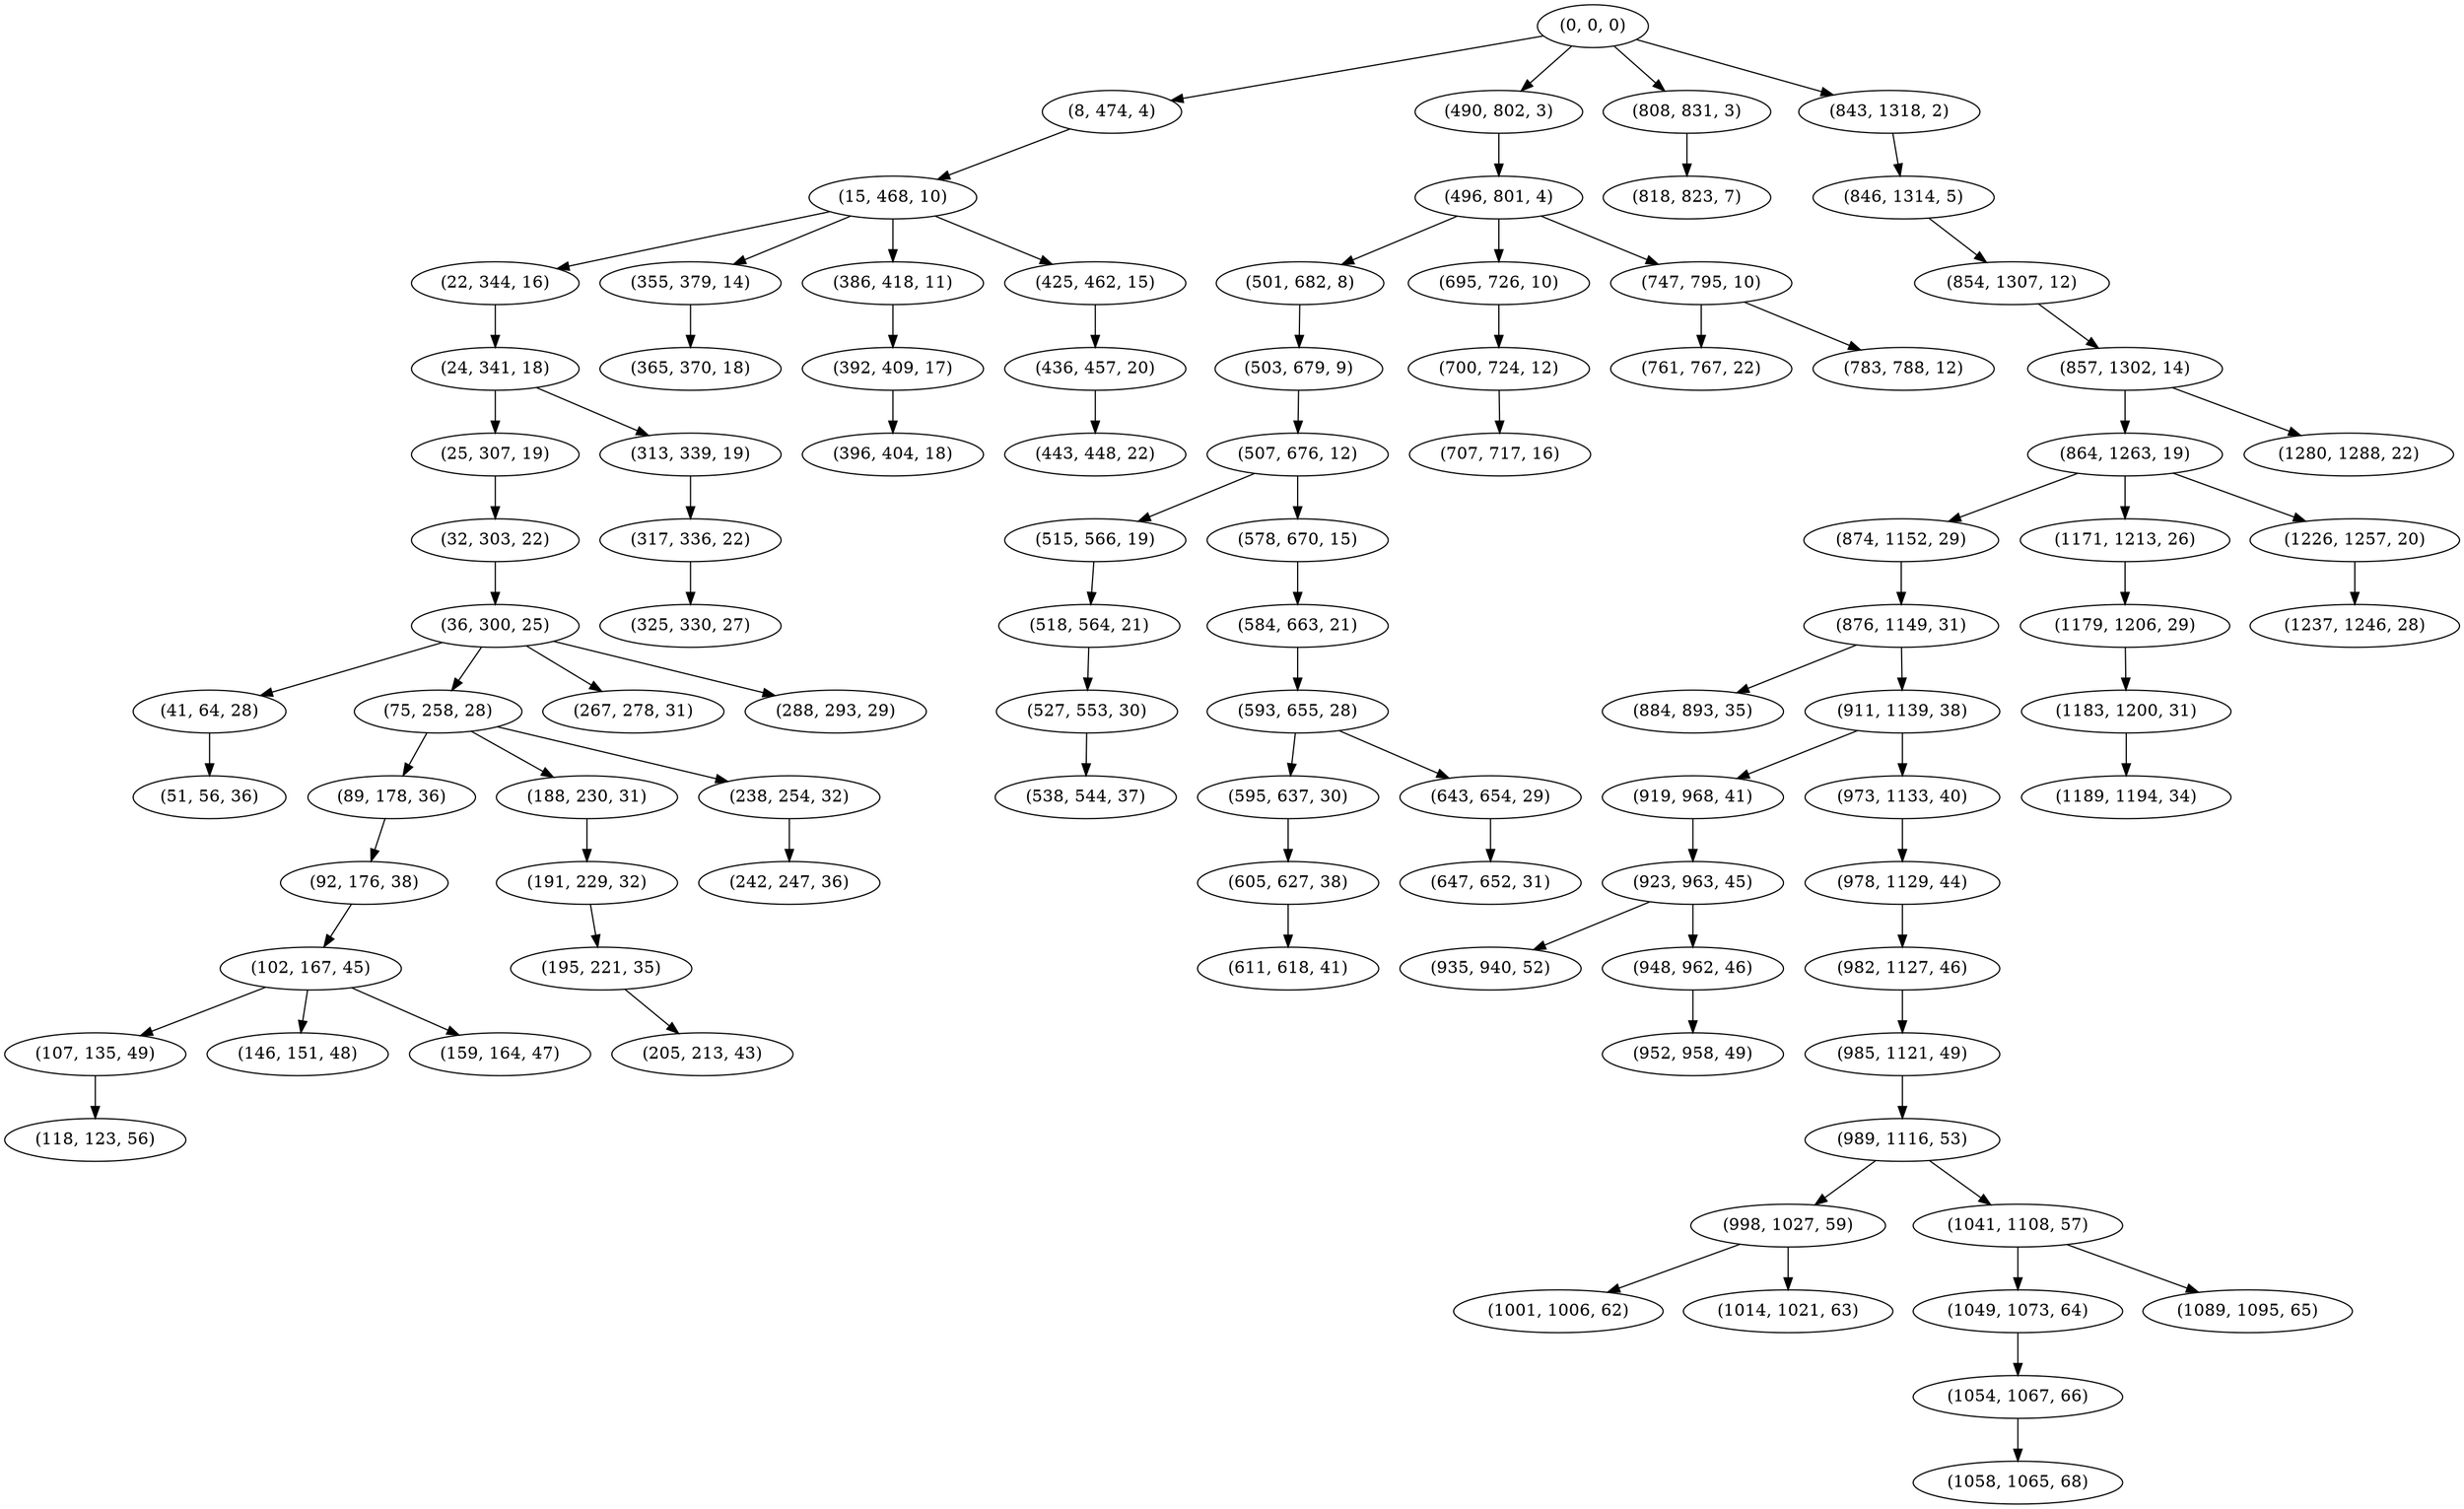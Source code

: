 digraph tree {
    "(0, 0, 0)";
    "(8, 474, 4)";
    "(15, 468, 10)";
    "(22, 344, 16)";
    "(24, 341, 18)";
    "(25, 307, 19)";
    "(32, 303, 22)";
    "(36, 300, 25)";
    "(41, 64, 28)";
    "(51, 56, 36)";
    "(75, 258, 28)";
    "(89, 178, 36)";
    "(92, 176, 38)";
    "(102, 167, 45)";
    "(107, 135, 49)";
    "(118, 123, 56)";
    "(146, 151, 48)";
    "(159, 164, 47)";
    "(188, 230, 31)";
    "(191, 229, 32)";
    "(195, 221, 35)";
    "(205, 213, 43)";
    "(238, 254, 32)";
    "(242, 247, 36)";
    "(267, 278, 31)";
    "(288, 293, 29)";
    "(313, 339, 19)";
    "(317, 336, 22)";
    "(325, 330, 27)";
    "(355, 379, 14)";
    "(365, 370, 18)";
    "(386, 418, 11)";
    "(392, 409, 17)";
    "(396, 404, 18)";
    "(425, 462, 15)";
    "(436, 457, 20)";
    "(443, 448, 22)";
    "(490, 802, 3)";
    "(496, 801, 4)";
    "(501, 682, 8)";
    "(503, 679, 9)";
    "(507, 676, 12)";
    "(515, 566, 19)";
    "(518, 564, 21)";
    "(527, 553, 30)";
    "(538, 544, 37)";
    "(578, 670, 15)";
    "(584, 663, 21)";
    "(593, 655, 28)";
    "(595, 637, 30)";
    "(605, 627, 38)";
    "(611, 618, 41)";
    "(643, 654, 29)";
    "(647, 652, 31)";
    "(695, 726, 10)";
    "(700, 724, 12)";
    "(707, 717, 16)";
    "(747, 795, 10)";
    "(761, 767, 22)";
    "(783, 788, 12)";
    "(808, 831, 3)";
    "(818, 823, 7)";
    "(843, 1318, 2)";
    "(846, 1314, 5)";
    "(854, 1307, 12)";
    "(857, 1302, 14)";
    "(864, 1263, 19)";
    "(874, 1152, 29)";
    "(876, 1149, 31)";
    "(884, 893, 35)";
    "(911, 1139, 38)";
    "(919, 968, 41)";
    "(923, 963, 45)";
    "(935, 940, 52)";
    "(948, 962, 46)";
    "(952, 958, 49)";
    "(973, 1133, 40)";
    "(978, 1129, 44)";
    "(982, 1127, 46)";
    "(985, 1121, 49)";
    "(989, 1116, 53)";
    "(998, 1027, 59)";
    "(1001, 1006, 62)";
    "(1014, 1021, 63)";
    "(1041, 1108, 57)";
    "(1049, 1073, 64)";
    "(1054, 1067, 66)";
    "(1058, 1065, 68)";
    "(1089, 1095, 65)";
    "(1171, 1213, 26)";
    "(1179, 1206, 29)";
    "(1183, 1200, 31)";
    "(1189, 1194, 34)";
    "(1226, 1257, 20)";
    "(1237, 1246, 28)";
    "(1280, 1288, 22)";
    "(0, 0, 0)" -> "(8, 474, 4)";
    "(0, 0, 0)" -> "(490, 802, 3)";
    "(0, 0, 0)" -> "(808, 831, 3)";
    "(0, 0, 0)" -> "(843, 1318, 2)";
    "(8, 474, 4)" -> "(15, 468, 10)";
    "(15, 468, 10)" -> "(22, 344, 16)";
    "(15, 468, 10)" -> "(355, 379, 14)";
    "(15, 468, 10)" -> "(386, 418, 11)";
    "(15, 468, 10)" -> "(425, 462, 15)";
    "(22, 344, 16)" -> "(24, 341, 18)";
    "(24, 341, 18)" -> "(25, 307, 19)";
    "(24, 341, 18)" -> "(313, 339, 19)";
    "(25, 307, 19)" -> "(32, 303, 22)";
    "(32, 303, 22)" -> "(36, 300, 25)";
    "(36, 300, 25)" -> "(41, 64, 28)";
    "(36, 300, 25)" -> "(75, 258, 28)";
    "(36, 300, 25)" -> "(267, 278, 31)";
    "(36, 300, 25)" -> "(288, 293, 29)";
    "(41, 64, 28)" -> "(51, 56, 36)";
    "(75, 258, 28)" -> "(89, 178, 36)";
    "(75, 258, 28)" -> "(188, 230, 31)";
    "(75, 258, 28)" -> "(238, 254, 32)";
    "(89, 178, 36)" -> "(92, 176, 38)";
    "(92, 176, 38)" -> "(102, 167, 45)";
    "(102, 167, 45)" -> "(107, 135, 49)";
    "(102, 167, 45)" -> "(146, 151, 48)";
    "(102, 167, 45)" -> "(159, 164, 47)";
    "(107, 135, 49)" -> "(118, 123, 56)";
    "(188, 230, 31)" -> "(191, 229, 32)";
    "(191, 229, 32)" -> "(195, 221, 35)";
    "(195, 221, 35)" -> "(205, 213, 43)";
    "(238, 254, 32)" -> "(242, 247, 36)";
    "(313, 339, 19)" -> "(317, 336, 22)";
    "(317, 336, 22)" -> "(325, 330, 27)";
    "(355, 379, 14)" -> "(365, 370, 18)";
    "(386, 418, 11)" -> "(392, 409, 17)";
    "(392, 409, 17)" -> "(396, 404, 18)";
    "(425, 462, 15)" -> "(436, 457, 20)";
    "(436, 457, 20)" -> "(443, 448, 22)";
    "(490, 802, 3)" -> "(496, 801, 4)";
    "(496, 801, 4)" -> "(501, 682, 8)";
    "(496, 801, 4)" -> "(695, 726, 10)";
    "(496, 801, 4)" -> "(747, 795, 10)";
    "(501, 682, 8)" -> "(503, 679, 9)";
    "(503, 679, 9)" -> "(507, 676, 12)";
    "(507, 676, 12)" -> "(515, 566, 19)";
    "(507, 676, 12)" -> "(578, 670, 15)";
    "(515, 566, 19)" -> "(518, 564, 21)";
    "(518, 564, 21)" -> "(527, 553, 30)";
    "(527, 553, 30)" -> "(538, 544, 37)";
    "(578, 670, 15)" -> "(584, 663, 21)";
    "(584, 663, 21)" -> "(593, 655, 28)";
    "(593, 655, 28)" -> "(595, 637, 30)";
    "(593, 655, 28)" -> "(643, 654, 29)";
    "(595, 637, 30)" -> "(605, 627, 38)";
    "(605, 627, 38)" -> "(611, 618, 41)";
    "(643, 654, 29)" -> "(647, 652, 31)";
    "(695, 726, 10)" -> "(700, 724, 12)";
    "(700, 724, 12)" -> "(707, 717, 16)";
    "(747, 795, 10)" -> "(761, 767, 22)";
    "(747, 795, 10)" -> "(783, 788, 12)";
    "(808, 831, 3)" -> "(818, 823, 7)";
    "(843, 1318, 2)" -> "(846, 1314, 5)";
    "(846, 1314, 5)" -> "(854, 1307, 12)";
    "(854, 1307, 12)" -> "(857, 1302, 14)";
    "(857, 1302, 14)" -> "(864, 1263, 19)";
    "(857, 1302, 14)" -> "(1280, 1288, 22)";
    "(864, 1263, 19)" -> "(874, 1152, 29)";
    "(864, 1263, 19)" -> "(1171, 1213, 26)";
    "(864, 1263, 19)" -> "(1226, 1257, 20)";
    "(874, 1152, 29)" -> "(876, 1149, 31)";
    "(876, 1149, 31)" -> "(884, 893, 35)";
    "(876, 1149, 31)" -> "(911, 1139, 38)";
    "(911, 1139, 38)" -> "(919, 968, 41)";
    "(911, 1139, 38)" -> "(973, 1133, 40)";
    "(919, 968, 41)" -> "(923, 963, 45)";
    "(923, 963, 45)" -> "(935, 940, 52)";
    "(923, 963, 45)" -> "(948, 962, 46)";
    "(948, 962, 46)" -> "(952, 958, 49)";
    "(973, 1133, 40)" -> "(978, 1129, 44)";
    "(978, 1129, 44)" -> "(982, 1127, 46)";
    "(982, 1127, 46)" -> "(985, 1121, 49)";
    "(985, 1121, 49)" -> "(989, 1116, 53)";
    "(989, 1116, 53)" -> "(998, 1027, 59)";
    "(989, 1116, 53)" -> "(1041, 1108, 57)";
    "(998, 1027, 59)" -> "(1001, 1006, 62)";
    "(998, 1027, 59)" -> "(1014, 1021, 63)";
    "(1041, 1108, 57)" -> "(1049, 1073, 64)";
    "(1041, 1108, 57)" -> "(1089, 1095, 65)";
    "(1049, 1073, 64)" -> "(1054, 1067, 66)";
    "(1054, 1067, 66)" -> "(1058, 1065, 68)";
    "(1171, 1213, 26)" -> "(1179, 1206, 29)";
    "(1179, 1206, 29)" -> "(1183, 1200, 31)";
    "(1183, 1200, 31)" -> "(1189, 1194, 34)";
    "(1226, 1257, 20)" -> "(1237, 1246, 28)";
}
